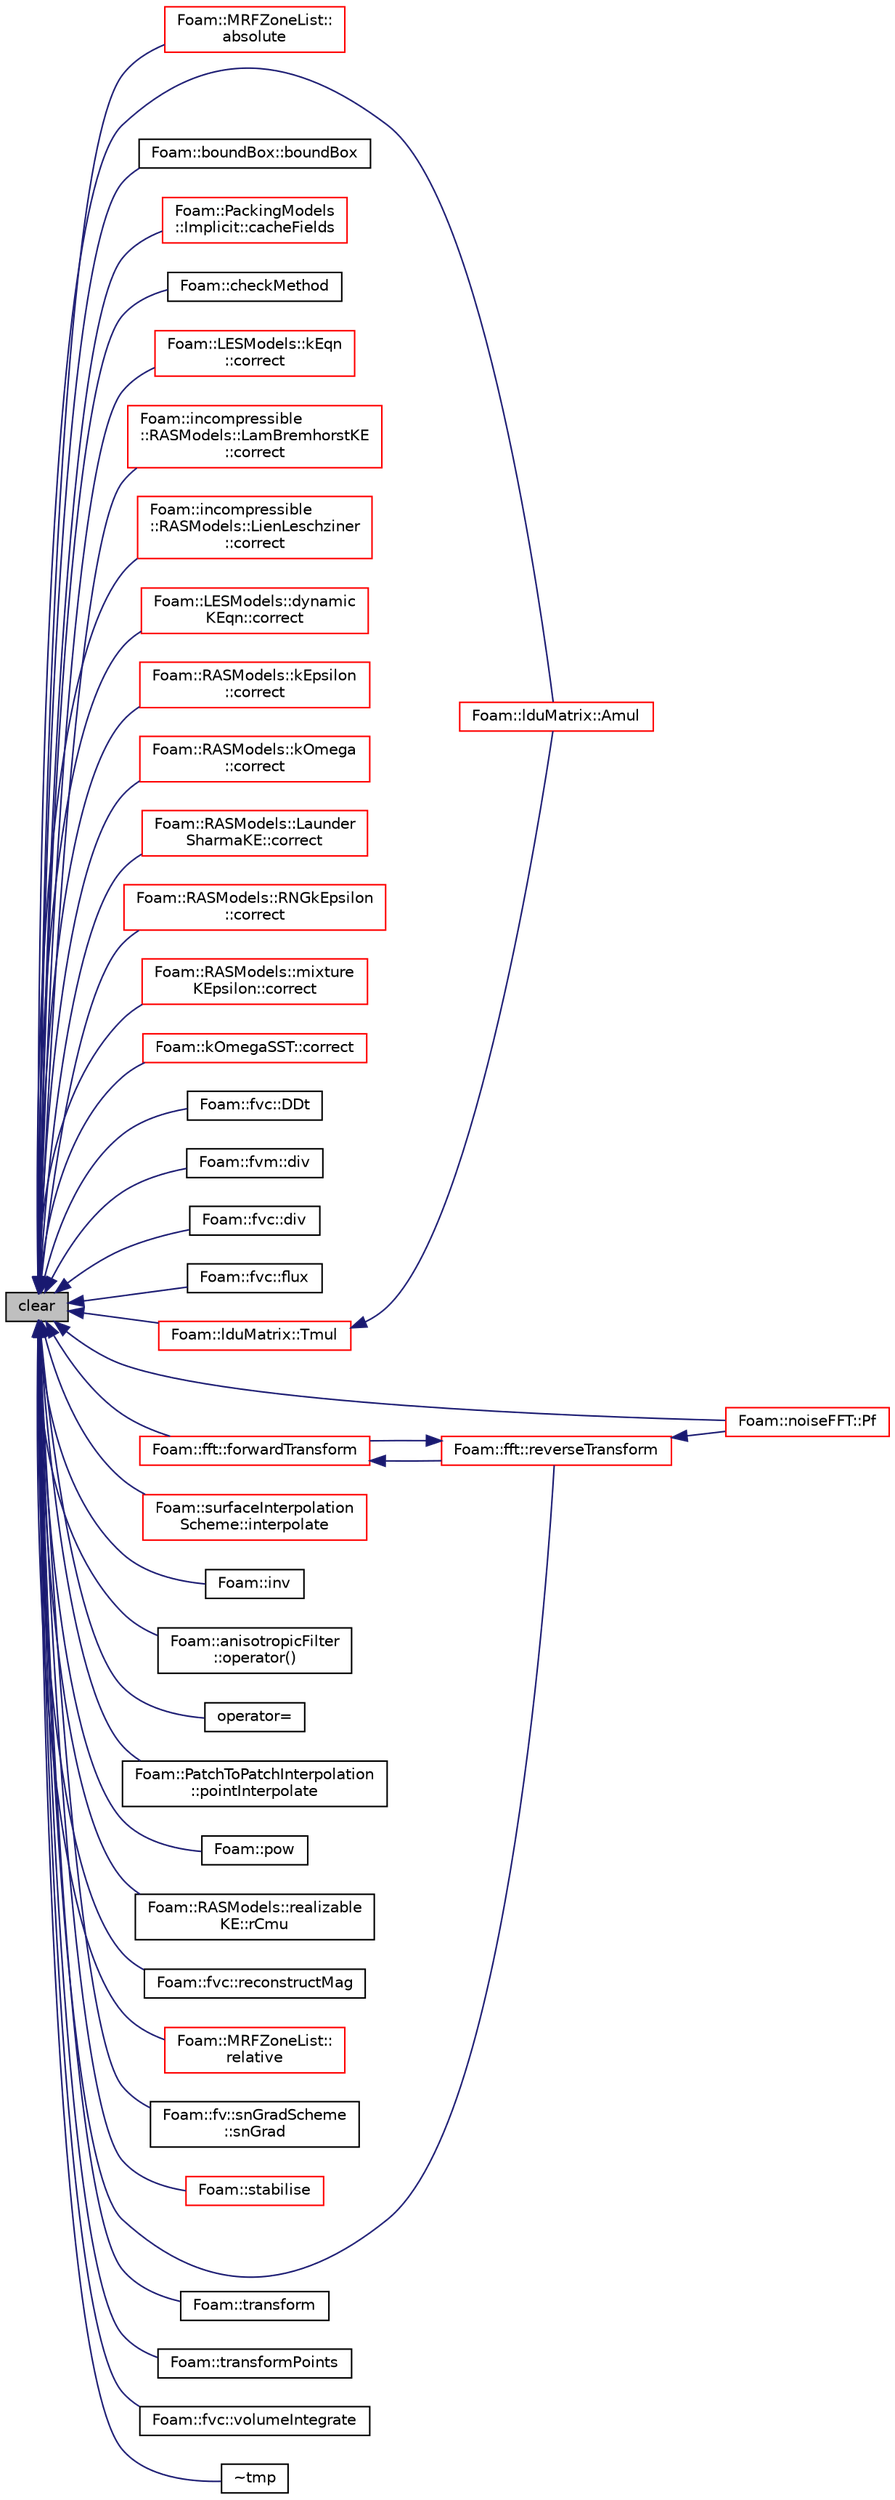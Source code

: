 digraph "clear"
{
  bgcolor="transparent";
  edge [fontname="Helvetica",fontsize="10",labelfontname="Helvetica",labelfontsize="10"];
  node [fontname="Helvetica",fontsize="10",shape=record];
  rankdir="LR";
  Node1 [label="clear",height=0.2,width=0.4,color="black", fillcolor="grey75", style="filled", fontcolor="black"];
  Node1 -> Node2 [dir="back",color="midnightblue",fontsize="10",style="solid",fontname="Helvetica"];
  Node2 [label="Foam::MRFZoneList::\labsolute",height=0.2,width=0.4,color="red",URL="$a01576.html#a3b8ea6c32600177d1d1187745a60f02f",tooltip="Return the given relative flux absolute within the MRF region. "];
  Node1 -> Node3 [dir="back",color="midnightblue",fontsize="10",style="solid",fontname="Helvetica"];
  Node3 [label="Foam::lduMatrix::Amul",height=0.2,width=0.4,color="red",URL="$a01306.html#a356332b0cbbd88cc1f4450fe79acc678",tooltip="Matrix multiplication with updated interfaces. "];
  Node1 -> Node4 [dir="back",color="midnightblue",fontsize="10",style="solid",fontname="Helvetica"];
  Node4 [label="Foam::boundBox::boundBox",height=0.2,width=0.4,color="black",URL="$a00150.html#ac58b72e74b6663df22b217a13bbcf381",tooltip="Construct as the bounding box of the given temporary pointField. "];
  Node1 -> Node5 [dir="back",color="midnightblue",fontsize="10",style="solid",fontname="Helvetica"];
  Node5 [label="Foam::PackingModels\l::Implicit::cacheFields",height=0.2,width=0.4,color="red",URL="$a01052.html#a6005414ac27ae3e0b5a783ba216c1906",tooltip="Calculate the inter particles stresses. "];
  Node1 -> Node6 [dir="back",color="midnightblue",fontsize="10",style="solid",fontname="Helvetica"];
  Node6 [label="Foam::checkMethod",height=0.2,width=0.4,color="black",URL="$a10887.html#af7c5aac53b9e18ea8377a3c3a973114b"];
  Node1 -> Node7 [dir="back",color="midnightblue",fontsize="10",style="solid",fontname="Helvetica"];
  Node7 [label="Foam::LESModels::kEqn\l::correct",height=0.2,width=0.4,color="red",URL="$a01248.html#a3ae44b28050c3aa494c1d8e18cf618c1",tooltip="Correct eddy-Viscosity and related properties. "];
  Node1 -> Node8 [dir="back",color="midnightblue",fontsize="10",style="solid",fontname="Helvetica"];
  Node8 [label="Foam::incompressible\l::RASModels::LamBremhorstKE\l::correct",height=0.2,width=0.4,color="red",URL="$a01287.html#a3ae44b28050c3aa494c1d8e18cf618c1",tooltip="Solve the turbulence equations and correct the turbulence viscosity. "];
  Node1 -> Node9 [dir="back",color="midnightblue",fontsize="10",style="solid",fontname="Helvetica"];
  Node9 [label="Foam::incompressible\l::RASModels::LienLeschziner\l::correct",height=0.2,width=0.4,color="red",URL="$a01336.html#a3ae44b28050c3aa494c1d8e18cf618c1",tooltip="Solve the turbulence equations and correct the turbulence viscosity. "];
  Node1 -> Node10 [dir="back",color="midnightblue",fontsize="10",style="solid",fontname="Helvetica"];
  Node10 [label="Foam::LESModels::dynamic\lKEqn::correct",height=0.2,width=0.4,color="red",URL="$a00606.html#a3ae44b28050c3aa494c1d8e18cf618c1",tooltip="Correct Eddy-Viscosity and related properties. "];
  Node1 -> Node11 [dir="back",color="midnightblue",fontsize="10",style="solid",fontname="Helvetica"];
  Node11 [label="Foam::RASModels::kEpsilon\l::correct",height=0.2,width=0.4,color="red",URL="$a01247.html#a3ae44b28050c3aa494c1d8e18cf618c1",tooltip="Solve the turbulence equations and correct the turbulence viscosity. "];
  Node1 -> Node12 [dir="back",color="midnightblue",fontsize="10",style="solid",fontname="Helvetica"];
  Node12 [label="Foam::RASModels::kOmega\l::correct",height=0.2,width=0.4,color="red",URL="$a01264.html#a3ae44b28050c3aa494c1d8e18cf618c1",tooltip="Solve the turbulence equations and correct the turbulence viscosity. "];
  Node1 -> Node13 [dir="back",color="midnightblue",fontsize="10",style="solid",fontname="Helvetica"];
  Node13 [label="Foam::RASModels::Launder\lSharmaKE::correct",height=0.2,width=0.4,color="red",URL="$a01297.html#a3ae44b28050c3aa494c1d8e18cf618c1",tooltip="Solve the turbulence equations and correct the turbulence viscosity. "];
  Node1 -> Node14 [dir="back",color="midnightblue",fontsize="10",style="solid",fontname="Helvetica"];
  Node14 [label="Foam::RASModels::RNGkEpsilon\l::correct",height=0.2,width=0.4,color="red",URL="$a02269.html#a3ae44b28050c3aa494c1d8e18cf618c1",tooltip="Solve the turbulence equations and correct the turbulence viscosity. "];
  Node1 -> Node15 [dir="back",color="midnightblue",fontsize="10",style="solid",fontname="Helvetica"];
  Node15 [label="Foam::RASModels::mixture\lKEpsilon::correct",height=0.2,width=0.4,color="red",URL="$a01553.html#a3ae44b28050c3aa494c1d8e18cf618c1",tooltip="Solve the turbulence equations and correct the turbulence viscosity. "];
  Node1 -> Node16 [dir="back",color="midnightblue",fontsize="10",style="solid",fontname="Helvetica"];
  Node16 [label="Foam::kOmegaSST::correct",height=0.2,width=0.4,color="red",URL="$a01265.html#a3ae44b28050c3aa494c1d8e18cf618c1",tooltip="Solve the turbulence equations and correct the turbulence viscosity. "];
  Node1 -> Node17 [dir="back",color="midnightblue",fontsize="10",style="solid",fontname="Helvetica"];
  Node17 [label="Foam::fvc::DDt",height=0.2,width=0.4,color="black",URL="$a10922.html#a0fafa8505a597f93160df10e6e1af2c4"];
  Node1 -> Node18 [dir="back",color="midnightblue",fontsize="10",style="solid",fontname="Helvetica"];
  Node18 [label="Foam::fvm::div",height=0.2,width=0.4,color="black",URL="$a10923.html#abb88a9315687ce158c1bdaaa9a07b80e"];
  Node1 -> Node19 [dir="back",color="midnightblue",fontsize="10",style="solid",fontname="Helvetica"];
  Node19 [label="Foam::fvc::div",height=0.2,width=0.4,color="black",URL="$a10922.html#addd266791d3b2e87a5bf1db31d7f1f96"];
  Node1 -> Node20 [dir="back",color="midnightblue",fontsize="10",style="solid",fontname="Helvetica"];
  Node20 [label="Foam::fvc::flux",height=0.2,width=0.4,color="black",URL="$a10922.html#a1d0c0eab3cf2aa83d3f855efd2efa674",tooltip="Return the face-flux field obtained from the given tmp volVectorField. "];
  Node1 -> Node21 [dir="back",color="midnightblue",fontsize="10",style="solid",fontname="Helvetica"];
  Node21 [label="Foam::fft::forwardTransform",height=0.2,width=0.4,color="red",URL="$a00757.html#a909d862c857f6ee70fd15d16a252aafe"];
  Node21 -> Node22 [dir="back",color="midnightblue",fontsize="10",style="solid",fontname="Helvetica"];
  Node22 [label="Foam::fft::reverseTransform",height=0.2,width=0.4,color="red",URL="$a00757.html#a22a9749db47a5052c69f07d2cd7b2d1e"];
  Node22 -> Node21 [dir="back",color="midnightblue",fontsize="10",style="solid",fontname="Helvetica"];
  Node22 -> Node23 [dir="back",color="midnightblue",fontsize="10",style="solid",fontname="Helvetica"];
  Node23 [label="Foam::noiseFFT::Pf",height=0.2,width=0.4,color="red",URL="$a01647.html#ae6564d3e0eb705d41ca7c01f4249b6c6",tooltip="Return the fft of the given pressure data. "];
  Node1 -> Node24 [dir="back",color="midnightblue",fontsize="10",style="solid",fontname="Helvetica"];
  Node24 [label="Foam::surfaceInterpolation\lScheme::interpolate",height=0.2,width=0.4,color="red",URL="$a02567.html#a8dceba398ddc0c82def280a4ef7d4e42",tooltip="Return the face-interpolate of the given cell field. "];
  Node1 -> Node25 [dir="back",color="midnightblue",fontsize="10",style="solid",fontname="Helvetica"];
  Node25 [label="Foam::inv",height=0.2,width=0.4,color="black",URL="$a10887.html#adc85ac994532d0b9e67200cdb49d176b"];
  Node1 -> Node26 [dir="back",color="midnightblue",fontsize="10",style="solid",fontname="Helvetica"];
  Node26 [label="Foam::anisotropicFilter\l::operator()",height=0.2,width=0.4,color="black",URL="$a00056.html#a1049f45be815615edf57f923de15087b"];
  Node1 -> Node27 [dir="back",color="midnightblue",fontsize="10",style="solid",fontname="Helvetica"];
  Node27 [label="operator=",height=0.2,width=0.4,color="black",URL="$a02707.html#a168181f181f9cc2ab223965e2bee071f",tooltip="Assignment to pointer changing this tmp to a temporary T. "];
  Node1 -> Node23 [dir="back",color="midnightblue",fontsize="10",style="solid",fontname="Helvetica"];
  Node1 -> Node28 [dir="back",color="midnightblue",fontsize="10",style="solid",fontname="Helvetica"];
  Node28 [label="Foam::PatchToPatchInterpolation\l::pointInterpolate",height=0.2,width=0.4,color="black",URL="$a01852.html#a44a1039469f7870a5363947bc3d14477"];
  Node1 -> Node29 [dir="back",color="midnightblue",fontsize="10",style="solid",fontname="Helvetica"];
  Node29 [label="Foam::pow",height=0.2,width=0.4,color="black",URL="$a10887.html#af606052b900a2071c5176c89879ba1d7"];
  Node1 -> Node30 [dir="back",color="midnightblue",fontsize="10",style="solid",fontname="Helvetica"];
  Node30 [label="Foam::RASModels::realizable\lKE::rCmu",height=0.2,width=0.4,color="black",URL="$a02150.html#a1068a692df4f337ad061061d4c6b380d"];
  Node1 -> Node31 [dir="back",color="midnightblue",fontsize="10",style="solid",fontname="Helvetica"];
  Node31 [label="Foam::fvc::reconstructMag",height=0.2,width=0.4,color="black",URL="$a10922.html#aa6e1792629c86826302c6cedf8258ec3"];
  Node1 -> Node32 [dir="back",color="midnightblue",fontsize="10",style="solid",fontname="Helvetica"];
  Node32 [label="Foam::MRFZoneList::\lrelative",height=0.2,width=0.4,color="red",URL="$a01576.html#a5d876adc13118092effe90a56f90f474",tooltip="Return the given absolute flux relative within the MRF region. "];
  Node1 -> Node22 [dir="back",color="midnightblue",fontsize="10",style="solid",fontname="Helvetica"];
  Node1 -> Node33 [dir="back",color="midnightblue",fontsize="10",style="solid",fontname="Helvetica"];
  Node33 [label="Foam::fv::snGradScheme\l::snGrad",height=0.2,width=0.4,color="black",URL="$a02438.html#a218211448ca0f93885539a885406f5b2",tooltip="Return the snGrad of the given tmp cell field. "];
  Node1 -> Node34 [dir="back",color="midnightblue",fontsize="10",style="solid",fontname="Helvetica"];
  Node34 [label="Foam::stabilise",height=0.2,width=0.4,color="red",URL="$a10887.html#a84eaa0bfbb14e1ace368e4b8f5923176"];
  Node1 -> Node35 [dir="back",color="midnightblue",fontsize="10",style="solid",fontname="Helvetica"];
  Node35 [label="Foam::lduMatrix::Tmul",height=0.2,width=0.4,color="red",URL="$a01306.html#a2600584c14747e45b037baf3a3c730a8",tooltip="Matrix transpose multiplication with updated interfaces. "];
  Node35 -> Node3 [dir="back",color="midnightblue",fontsize="10",style="solid",fontname="Helvetica"];
  Node1 -> Node36 [dir="back",color="midnightblue",fontsize="10",style="solid",fontname="Helvetica"];
  Node36 [label="Foam::transform",height=0.2,width=0.4,color="black",URL="$a10887.html#a0a29ba62260c955024a7f459b9918cb1"];
  Node1 -> Node37 [dir="back",color="midnightblue",fontsize="10",style="solid",fontname="Helvetica"];
  Node37 [label="Foam::transformPoints",height=0.2,width=0.4,color="black",URL="$a10887.html#ae4bb799a368cd51b9305c30acbf3c485",tooltip="Transform given tmp<vectorField> of coordinates with the given septernion. "];
  Node1 -> Node38 [dir="back",color="midnightblue",fontsize="10",style="solid",fontname="Helvetica"];
  Node38 [label="Foam::fvc::volumeIntegrate",height=0.2,width=0.4,color="black",URL="$a10922.html#a29568ad26647f8ae541f9b51095631b4"];
  Node1 -> Node39 [dir="back",color="midnightblue",fontsize="10",style="solid",fontname="Helvetica"];
  Node39 [label="~tmp",height=0.2,width=0.4,color="black",URL="$a02707.html#acbc67f104e86d72aa7f5720da7185d9f",tooltip="Destructor: deletes temporary object when the reference count is 0. "];
}
